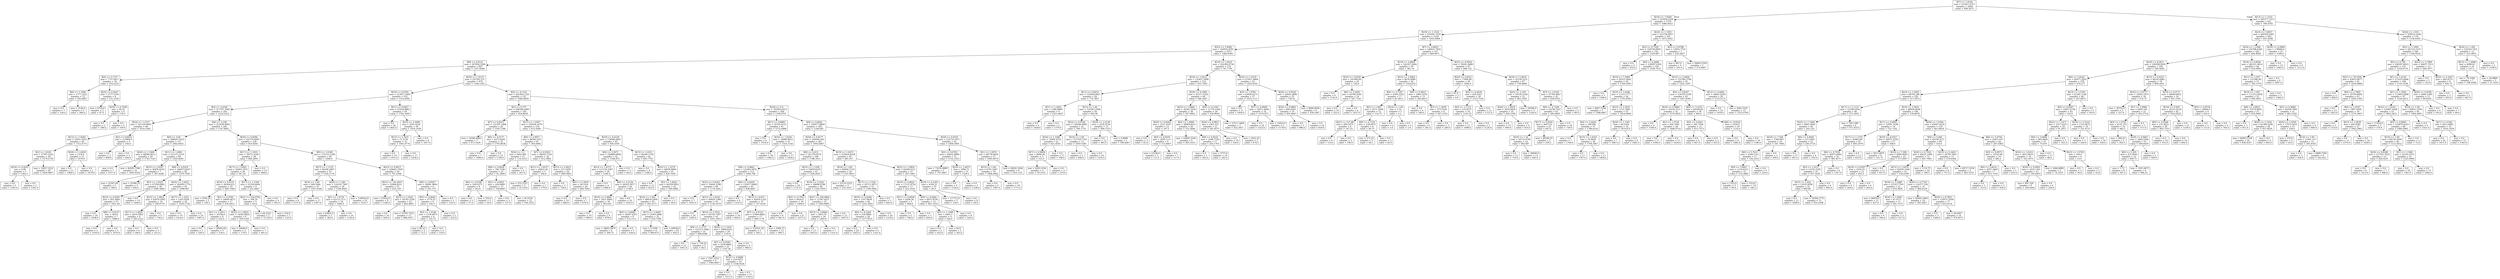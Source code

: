 digraph Tree {
node [shape=box] ;
0 [label="X[7] <= 1.0194\nmse = 331827.4727\nsamples = 2000\nvalue = 994.5475"] ;
1 [label="X[10] <= 7.0569\nmse = 325456.2528\nsamples = 1379\nvalue = 1086.4453"] ;
0 -> 1 [labeldistance=2.5, labelangle=45, headlabel="True"] ;
2 [label="X[19] <= 1.1522\nmse = 316591.1559\nsamples = 1218\nvalue = 1035.4064"] ;
1 -> 2 ;
3 [label="X[23] <= 5.4982\nmse = 320932.8781\nsamples = 1071\nvalue = 1082.8581"] ;
2 -> 3 ;
4 [label="X[8] <= 0.9123\nmse = 307836.3289\nsamples = 897\nvalue = 1147.8584"] ;
3 -> 4 ;
5 [label="X[4] <= 5.1727\nmse = 7737.0617\nsamples = 18\nvalue = 254.2222"] ;
4 -> 5 ;
6 [label="X[6] <= 5.1996\nmse = 1777.2222\nsamples = 12\nvalue = 305.6667"] ;
5 -> 6 ;
7 [label="mse = 0.0\nsamples = 7\nvalue = 324.0"] ;
6 -> 7 ;
8 [label="mse = 3136.0\nsamples = 5\nvalue = 280.0"] ;
6 -> 8 ;
9 [label="X[25] <= 4.9247\nmse = 3777.5556\nsamples = 6\nvalue = 151.3333"] ;
5 -> 9 ;
10 [label="mse = 6724.0\nsamples = 2\nvalue = 97.0"] ;
9 -> 10 ;
11 [label="X[18] <= 6.7938\nmse = 90.25\nsamples = 4\nvalue = 178.5"] ;
9 -> 11 ;
12 [label="mse = 0.0\nsamples = 2\nvalue = 188.0"] ;
11 -> 12 ;
13 [label="mse = 0.0\nsamples = 2\nvalue = 169.0"] ;
11 -> 13 ;
14 [label="X[19] <= 1.0119\nmse = 297293.537\nsamples = 879\nvalue = 1166.1581"] ;
4 -> 14 ;
15 [label="X[19] <= 0.9745\nmse = 312817.5829\nsamples = 352\nvalue = 1314.6392"] ;
14 -> 15 ;
16 [label="X[4] <= 2.0196\nmse = 317707.7649\nsamples = 293\nvalue = 1224.5222"] ;
15 -> 16 ;
17 [label="X[24] <= 1.1537\nmse = 161120.9683\nsamples = 48\nvalue = 1616.1042"] ;
16 -> 17 ;
18 [label="X[12] <= 1.8282\nmse = 53051.0222\nsamples = 44\nvalue = 1712.4773"] ;
17 -> 18 ;
19 [label="X[2] <= 1.0181\nmse = 27787.2342\nsamples = 29\nvalue = 1579.2759"] ;
18 -> 19 ;
20 [label="X[19] <= 0.9261\nmse = 0.96\nsamples = 5\nvalue = 1342.2"] ;
19 -> 20 ;
21 [label="mse = 0.0\nsamples = 3\nvalue = 1343.0"] ;
20 -> 21 ;
22 [label="mse = 0.0\nsamples = 2\nvalue = 1341.0"] ;
20 -> 22 ;
23 [label="mse = 19427.2222\nsamples = 24\nvalue = 1628.6667"] ;
19 -> 23 ;
24 [label="X[24] <= 1.0434\nmse = 1274.0\nsamples = 15\nvalue = 1970.0"] ;
18 -> 24 ;
25 [label="mse = 0.0\nsamples = 13\nvalue = 1984.0"] ;
24 -> 25 ;
26 [label="mse = 0.0\nsamples = 2\nvalue = 1879.0"] ;
24 -> 26 ;
27 [label="X[5] <= 0.8424\nmse = 123904.0\nsamples = 4\nvalue = 556.0"] ;
17 -> 27 ;
28 [label="mse = 0.0\nsamples = 2\nvalue = 908.0"] ;
27 -> 28 ;
29 [label="mse = 0.0\nsamples = 2\nvalue = 204.0"] ;
27 -> 29 ;
30 [label="X[6] <= 2.109\nmse = 312458.9004\nsamples = 245\nvalue = 1147.8041"] ;
16 -> 30 ;
31 [label="X[0] <= 3.66\nmse = 286441.0335\nsamples = 117\nvalue = 1402.6923"] ;
30 -> 31 ;
32 [label="X[24] <= 1.1406\nmse = 48580.0612\nsamples = 28\nvalue = 1743.7143"] ;
31 -> 32 ;
33 [label="mse = 0.0\nsamples = 7\nvalue = 1977.0"] ;
32 -> 33 ;
34 [label="mse = 40585.7596\nsamples = 21\nvalue = 1665.9524"] ;
32 -> 34 ;
35 [label="X[11] <= 1.0081\nmse = 313175.5218\nsamples = 89\nvalue = 1295.4045"] ;
31 -> 35 ;
36 [label="X[25] <= 2.9187\nmse = 30430.8163\nsamples = 7\nvalue = 307.4286"] ;
35 -> 36 ;
37 [label="mse = 23347.84\nsamples = 5\nvalue = 348.6"] ;
36 -> 37 ;
38 [label="mse = 33306.25\nsamples = 2\nvalue = 204.5"] ;
36 -> 38 ;
39 [label="X[8] <= 0.9218\nmse = 246873.8247\nsamples = 82\nvalue = 1379.7439"] ;
35 -> 39 ;
40 [label="X[3] <= 1.0529\nmse = 47258.6982\nsamples = 39\nvalue = 1689.3846"] ;
39 -> 40 ;
41 [label="X[22] <= 0.9591\nmse = 565.2864\nsamples = 25\nvalue = 1851.44"] ;
40 -> 41 ;
42 [label="mse = 0.0\nsamples = 18\nvalue = 1838.0"] ;
41 -> 42 ;
43 [label="X[8] <= 0.9157\nmse = 360.0\nsamples = 7\nvalue = 1886.0"] ;
41 -> 43 ;
44 [label="mse = 0.0\nsamples = 2\nvalue = 1916.0"] ;
43 -> 44 ;
45 [label="mse = 0.0\nsamples = 5\nvalue = 1874.0"] ;
43 -> 45 ;
46 [label="mse = 0.0\nsamples = 14\nvalue = 1400.0"] ;
40 -> 46 ;
47 [label="X[16] <= 1.0455\nmse = 262092.1774\nsamples = 43\nvalue = 1098.907"] ;
39 -> 47 ;
48 [label="X[15] <= 1.0814\nmse = 65879.2092\nsamples = 14\nvalue = 394.0714"] ;
47 -> 48 ;
49 [label="X[17] <= 1.0818\nmse = 2619.5062\nsamples = 9\nvalue = 205.2222"] ;
48 -> 49 ;
50 [label="mse = 0.0\nsamples = 4\nvalue = 148.0"] ;
49 -> 50 ;
51 [label="mse = 0.0\nsamples = 5\nvalue = 251.0"] ;
49 -> 51 ;
52 [label="mse = 0.0\nsamples = 5\nvalue = 734.0"] ;
48 -> 52 ;
53 [label="X[17] <= 1.1031\nmse = 1203.9358\nsamples = 29\nvalue = 1439.1724"] ;
47 -> 53 ;
54 [label="mse = 0.0\nsamples = 19\nvalue = 1414.0"] ;
53 -> 54 ;
55 [label="mse = 0.0\nsamples = 10\nvalue = 1487.0"] ;
53 -> 55 ;
56 [label="X[20] <= 0.8586\nmse = 222574.6005\nsamples = 128\nvalue = 914.8203"] ;
30 -> 56 ;
57 [label="X[17] <= 1.1833\nmse = 78375.3109\nsamples = 38\nvalue = 484.2895"] ;
56 -> 57 ;
58 [label="X[17] <= 1.0565\nmse = 35003.1875\nsamples = 28\nvalue = 347.25"] ;
57 -> 58 ;
59 [label="X[19] <= 0.9155\nmse = 30504.615\nsamples = 19\nvalue = 406.7368"] ;
58 -> 59 ;
60 [label="mse = 9702.25\nsamples = 2\nvalue = 158.5"] ;
59 -> 60 ;
61 [label="X[3] <= 0.9785\nmse = 24849.4671\nsamples = 17\nvalue = 435.9412"] ;
59 -> 61 ;
62 [label="X[1] <= 1.2911\nmse = 19194.0\nsamples = 8\nvalue = 532.0"] ;
61 -> 62 ;
63 [label="mse = 0.0\nsamples = 3\nvalue = 528.0"] ;
62 -> 63 ;
64 [label="mse = 30695.04\nsamples = 5\nvalue = 534.4"] ;
62 -> 64 ;
65 [label="X[22] <= 1.0825\nmse = 14383.8025\nsamples = 9\nvalue = 350.5556"] ;
61 -> 65 ;
66 [label="mse = 24649.0\nsamples = 2\nvalue = 174.0"] ;
65 -> 66 ;
67 [label="mse = 0.0\nsamples = 7\nvalue = 401.0"] ;
65 -> 67 ;
68 [label="X[17] <= 1.1548\nmse = 21258.4444\nsamples = 9\nvalue = 221.6667"] ;
58 -> 68 ;
69 [label="X[21] <= 126.0782\nmse = 784.24\nsamples = 5\nvalue = 92.6"] ;
68 -> 69 ;
70 [label="mse = 64.2222\nsamples = 3\nvalue = 72.3333"] ;
69 -> 70 ;
71 [label="mse = 324.0\nsamples = 2\nvalue = 123.0"] ;
69 -> 71 ;
72 [label="mse = 0.0\nsamples = 4\nvalue = 383.0"] ;
68 -> 72 ;
73 [label="mse = 0.0\nsamples = 10\nvalue = 868.0"] ;
57 -> 73 ;
74 [label="X[9] <= 3.2349\nmse = 172153.1289\nsamples = 90\nvalue = 1096.6"] ;
56 -> 74 ;
75 [label="X[17] <= 1.1155\nmse = 94100.2607\nsamples = 51\nvalue = 1330.1176"] ;
74 -> 75 ;
76 [label="X[14] <= 1.09\nmse = 308.5066\nsamples = 23\nvalue = 1507.4348"] ;
75 -> 76 ;
77 [label="mse = 0.0\nsamples = 6\nvalue = 1537.0"] ;
76 -> 77 ;
78 [label="mse = 0.0\nsamples = 17\nvalue = 1497.0"] ;
76 -> 78 ;
79 [label="X[26] <= 1.285\nmse = 124101.7487\nsamples = 28\nvalue = 1184.4643"] ;
75 -> 79 ;
80 [label="X[1] <= 1.0729\nmse = 62112.1111\nsamples = 18\nvalue = 1046.0"] ;
79 -> 80 ;
81 [label="mse = 63001.0\nsamples = 2\nvalue = 382.0"] ;
80 -> 81 ;
82 [label="mse = 0.0\nsamples = 16\nvalue = 1129.0"] ;
80 -> 82 ;
83 [label="mse = 139054.41\nsamples = 10\nvalue = 1433.7"] ;
79 -> 83 ;
84 [label="X[22] <= 0.9913\nmse = 109662.7929\nsamples = 39\nvalue = 791.2308"] ;
74 -> 84 ;
85 [label="X[21] <= 191.6937\nmse = 31808.8221\nsamples = 31\nvalue = 933.129"] ;
84 -> 85 ;
86 [label="mse = 21632.0\nsamples = 9\nvalue = 1106.0"] ;
85 -> 86 ;
87 [label="X[15] <= 1.0541\nmse = 18745.3326\nsamples = 22\nvalue = 862.4091"] ;
85 -> 87 ;
88 [label="mse = 0.0\nsamples = 10\nvalue = 929.0"] ;
87 -> 88 ;
89 [label="mse = 27591.7431\nsamples = 12\nvalue = 806.9167"] ;
87 -> 89 ;
90 [label="X[8] <= 0.9927\nmse = 30981.9844\nsamples = 8\nvalue = 241.375"] ;
84 -> 90 ;
91 [label="X[5] <= 0.9642\nmse = 3770.25\nsamples = 6\nvalue = 144.5"] ;
90 -> 91 ;
92 [label="X[3] <= 1.0148\nmse = 1150.6875\nsamples = 4\nvalue = 105.75"] ;
91 -> 92 ;
93 [label="mse = 90.25\nsamples = 2\nvalue = 72.5"] ;
92 -> 93 ;
94 [label="mse = 0.0\nsamples = 2\nvalue = 139.0"] ;
92 -> 94 ;
95 [label="mse = 0.0\nsamples = 2\nvalue = 222.0"] ;
91 -> 95 ;
96 [label="mse = 0.0\nsamples = 2\nvalue = 532.0"] ;
90 -> 96 ;
97 [label="X[11] <= 0.9457\nmse = 47918.9882\nsamples = 59\nvalue = 1762.1695"] ;
15 -> 97 ;
98 [label="mse = 0.0\nsamples = 20\nvalue = 1462.0"] ;
97 -> 98 ;
99 [label="X[16] <= 1.0496\nmse = 2591.4254\nsamples = 39\nvalue = 1916.1026"] ;
97 -> 99 ;
100 [label="X[12] <= 2.7631\nmse = 71.5734\nsamples = 31\nvalue = 1941.6774"] ;
99 -> 100 ;
101 [label="mse = 0.0\nsamples = 14\nvalue = 1951.0"] ;
100 -> 101 ;
102 [label="mse = 0.0\nsamples = 17\nvalue = 1934.0"] ;
100 -> 102 ;
103 [label="mse = 0.0\nsamples = 8\nvalue = 1817.0"] ;
99 -> 103 ;
104 [label="X[4] <= 4.1141\nmse = 262363.1705\nsamples = 527\nvalue = 1066.9829"] ;
14 -> 104 ;
105 [label="X[5] <= 0.737\nmse = 296569.2983\nsamples = 183\nvalue = 818.8634"] ;
104 -> 105 ;
106 [label="X[7] <= 0.8512\nmse = 131297.1486\nsamples = 29\nvalue = 1595.7586"] ;
105 -> 106 ;
107 [label="mse = 19396.4082\nsamples = 7\nvalue = 973.1429"] ;
106 -> 107 ;
108 [label="X[6] <= 4.0177\nmse = 4313.0269\nsamples = 22\nvalue = 1793.8636"] ;
106 -> 108 ;
109 [label="mse = 0.0\nsamples = 7\nvalue = 1890.0"] ;
108 -> 109 ;
110 [label="mse = 0.0\nsamples = 15\nvalue = 1749.0"] ;
108 -> 110 ;
111 [label="X[11] <= 1.0567\nmse = 192630.1679\nsamples = 154\nvalue = 672.5649"] ;
105 -> 111 ;
112 [label="X[0] <= 3.9871\nmse = 84562.014\nsamples = 61\nvalue = 392.0492"] ;
111 -> 112 ;
113 [label="X[24] <= 1.2\nmse = 3662.963\nsamples = 27\nvalue = 114.3333"] ;
112 -> 113 ;
114 [label="X[8] <= 0.9436\nmse = 706.7146\nsamples = 23\nvalue = 91.2609"] ;
113 -> 114 ;
115 [label="X[4] <= 2.6748\nmse = 160.9375\nsamples = 8\nvalue = 58.25"] ;
114 -> 115 ;
116 [label="mse = 0.0\nsamples = 3\nvalue = 57.0"] ;
115 -> 116 ;
117 [label="mse = 256.0\nsamples = 5\nvalue = 59.0"] ;
115 -> 117 ;
118 [label="X[2] <= 0.8951\nmse = 106.6489\nsamples = 15\nvalue = 108.8667"] ;
114 -> 118 ;
119 [label="mse = 0.0\nsamples = 3\nvalue = 127.0"] ;
118 -> 119 ;
120 [label="mse = 30.5556\nsamples = 12\nvalue = 104.3333"] ;
118 -> 120 ;
121 [label="mse = 0.0\nsamples = 4\nvalue = 247.0"] ;
113 -> 121 ;
122 [label="X[7] <= 0.9328\nmse = 38920.7128\nsamples = 34\nvalue = 612.5882"] ;
112 -> 122 ;
123 [label="X[11] <= 1.0337\nmse = 30422.56\nsamples = 5\nvalue = 166.8"] ;
122 -> 123 ;
124 [label="mse = 672.2222\nsamples = 3\nvalue = 25.3333"] ;
123 -> 124 ;
125 [label="mse = 0.0\nsamples = 2\nvalue = 379.0"] ;
123 -> 125 ;
126 [label="X[12] <= 3.2823\nmse = 215.1439\nsamples = 29\nvalue = 689.4483"] ;
122 -> 126 ;
127 [label="mse = 0.0\nsamples = 3\nvalue = 730.0"] ;
126 -> 127 ;
128 [label="X[6] <= 5.3059\nmse = 28.3314\nsamples = 26\nvalue = 684.7692"] ;
126 -> 128 ;
129 [label="mse = 0.0\nsamples = 19\nvalue = 688.0"] ;
128 -> 129 ;
130 [label="mse = 0.0\nsamples = 7\nvalue = 676.0"] ;
128 -> 130 ;
131 [label="X[10] <= 4.6128\nmse = 178046.4401\nsamples = 93\nvalue = 856.5591"] ;
111 -> 131 ;
132 [label="X[4] <= 3.3471\nmse = 190894.6094\nsamples = 32\nvalue = 1166.875"] ;
131 -> 132 ;
133 [label="X[15] <= 1.0373\nmse = 117126.1067\nsamples = 30\nvalue = 1240.4"] ;
132 -> 133 ;
134 [label="mse = 0.0\nsamples = 4\nvalue = 1906.0"] ;
133 -> 134 ;
135 [label="X[0] <= 5.2156\nmse = 56502.3077\nsamples = 26\nvalue = 1138.0"] ;
133 -> 135 ;
136 [label="X[10] <= 3.4862\nmse = 3431.4844\nsamples = 16\nvalue = 953.625"] ;
135 -> 136 ;
137 [label="mse = 0.0\nsamples = 10\nvalue = 999.0"] ;
136 -> 137 ;
138 [label="mse = 0.0\nsamples = 6\nvalue = 878.0"] ;
136 -> 138 ;
139 [label="mse = 0.0\nsamples = 10\nvalue = 1433.0"] ;
135 -> 139 ;
140 [label="mse = 0.0\nsamples = 2\nvalue = 64.0"] ;
132 -> 140 ;
141 [label="X[13] <= 1.0311\nmse = 94290.3736\nsamples = 61\nvalue = 693.7705"] ;
131 -> 141 ;
142 [label="mse = 0.0\nsamples = 6\nvalue = 1308.0"] ;
141 -> 142 ;
143 [label="X[25] <= 1.2279\nmse = 58929.0896\nsamples = 55\nvalue = 626.7636"] ;
141 -> 143 ;
144 [label="mse = 0.0\nsamples = 12\nvalue = 832.0"] ;
143 -> 144 ;
145 [label="X[2] <= 1.0652\nmse = 60338.9941\nsamples = 43\nvalue = 569.4884"] ;
143 -> 145 ;
146 [label="X[22] <= 1.041\nmse = 48939.2409\nsamples = 41\nvalue = 595.3171"] ;
145 -> 146 ;
147 [label="X[0] <= 5.6682\nmse = 24587.4321\nsamples = 9\nvalue = 512.1111"] ;
146 -> 147 ;
148 [label="mse = 18841.6875\nsamples = 4\nvalue = 369.75"] ;
147 -> 148 ;
149 [label="mse = 0.0\nsamples = 5\nvalue = 626.0"] ;
147 -> 149 ;
150 [label="X[15] <= 1.0645\nmse = 53293.3896\nsamples = 32\nvalue = 618.7188"] ;
146 -> 150 ;
151 [label="mse = 5.3594\nsamples = 8\nvalue = 668.875"] ;
150 -> 151 ;
152 [label="mse = 69938.0\nsamples = 24\nvalue = 602.0"] ;
150 -> 152 ;
153 [label="mse = 0.0\nsamples = 2\nvalue = 40.0"] ;
145 -> 153 ;
154 [label="X[18] <= 4.0\nmse = 193993.6913\nsamples = 344\nvalue = 1198.9767"] ;
104 -> 154 ;
155 [label="X[11] <= 0.8883\nmse = 35355.4123\nsamples = 41\nvalue = 1572.0488"] ;
154 -> 155 ;
156 [label="mse = 0.0\nsamples = 6\nvalue = 1910.0"] ;
155 -> 156 ;
157 [label="X[16] <= 1.0226\nmse = 18480.9012\nsamples = 35\nvalue = 1514.1143"] ;
155 -> 157 ;
158 [label="mse = 0.0\nsamples = 18\nvalue = 1382.0"] ;
157 -> 158 ;
159 [label="mse = 0.0\nsamples = 17\nvalue = 1654.0"] ;
157 -> 159 ;
160 [label="X[8] <= 0.9942\nmse = 194077.8869\nsamples = 303\nvalue = 1148.495"] ;
154 -> 160 ;
161 [label="X[20] <= 0.8177\nmse = 183056.942\nsamples = 261\nvalue = 1092.8467"] ;
160 -> 161 ;
162 [label="X[6] <= 4.415\nmse = 141378.0574\nsamples = 180\nvalue = 1188.1611"] ;
161 -> 162 ;
163 [label="X[8] <= 0.9662\nmse = 122405.6935\nsamples = 113\nvalue = 1040.708"] ;
162 -> 163 ;
164 [label="X[22] <= 0.9243\nmse = 70404.1598\nsamples = 68\nvalue = 1174.5441"] ;
163 -> 164 ;
165 [label="mse = 0.0\nsamples = 7\nvalue = 1647.0"] ;
164 -> 165 ;
166 [label="X[15] <= 1.0156\nmse = 49929.1384\nsamples = 61\nvalue = 1120.3279"] ;
164 -> 166 ;
167 [label="mse = 0.0\nsamples = 18\nvalue = 1285.0"] ;
166 -> 167 ;
168 [label="X[10] <= 2.7032\nmse = 54726.7507\nsamples = 43\nvalue = 1051.3953"] ;
166 -> 168 ;
169 [label="X[9] <= 2.1775\nmse = 121213.7806\nsamples = 14\nvalue = 898.9286"] ;
168 -> 169 ;
170 [label="mse = 0.0\nsamples = 12\nvalue = 1041.0"] ;
169 -> 170 ;
171 [label="mse = 756.25\nsamples = 2\nvalue = 46.5"] ;
169 -> 171 ;
172 [label="X[24] <= 1.1935\nmse = 5989.6552\nsamples = 29\nvalue = 1125.0"] ;
168 -> 172 ;
173 [label="X[7] <= 0.9169\nmse = 3258.0864\nsamples = 25\nvalue = 1147.56"] ;
172 -> 173 ;
174 [label="mse = 7347.2222\nsamples = 6\nvalue = 1082.6667"] ;
173 -> 174 ;
175 [label="X[22] <= 0.9696\nmse = 216.9972\nsamples = 19\nvalue = 1168.0526"] ;
173 -> 175 ;
176 [label="mse = 0.0\nsamples = 2\nvalue = 1211.0"] ;
175 -> 176 ;
177 [label="mse = 0.0\nsamples = 17\nvalue = 1163.0"] ;
175 -> 177 ;
178 [label="mse = 0.0\nsamples = 4\nvalue = 984.0"] ;
172 -> 178 ;
179 [label="X[4] <= 4.4439\nmse = 133017.0489\nsamples = 45\nvalue = 838.4667"] ;
163 -> 179 ;
180 [label="mse = 0.0\nsamples = 8\nvalue = 1352.0"] ;
179 -> 180 ;
181 [label="X[13] <= 0.875\nmse = 92429.1103\nsamples = 37\nvalue = 727.4324"] ;
179 -> 181 ;
182 [label="mse = 0.0\nsamples = 20\nvalue = 964.0"] ;
181 -> 182 ;
183 [label="X[7] <= 0.9723\nmse = 57869.8685\nsamples = 17\nvalue = 449.1176"] ;
181 -> 183 ;
184 [label="mse = 155551.36\nsamples = 5\nvalue = 592.2"] ;
183 -> 184 ;
185 [label="mse = 5084.75\nsamples = 12\nvalue = 389.5"] ;
183 -> 185 ;
186 [label="X[22] <= 1.1299\nmse = 74859.6195\nsamples = 67\nvalue = 1436.8507"] ;
162 -> 186 ;
187 [label="mse = 0.0\nsamples = 18\nvalue = 1731.0"] ;
186 -> 187 ;
188 [label="X[18] <= 5.3541\nmse = 58898.9788\nsamples = 49\nvalue = 1328.7959"] ;
186 -> 188 ;
189 [label="X[2] <= 0.7912\nmse = 4624.0\nsamples = 16\nvalue = 1009.0"] ;
188 -> 189 ;
190 [label="mse = 0.0\nsamples = 8\nvalue = 941.0"] ;
189 -> 190 ;
191 [label="mse = 0.0\nsamples = 8\nvalue = 1077.0"] ;
189 -> 191 ;
192 [label="X[21] <= 330.9893\nmse = 11587.6437\nsamples = 33\nvalue = 1483.8485"] ;
188 -> 192 ;
193 [label="X[12] <= 3.8066\nmse = 2853.76\nsamples = 20\nvalue = 1403.8"] ;
192 -> 193 ;
194 [label="mse = 0.0\nsamples = 13\nvalue = 1443.0"] ;
193 -> 194 ;
195 [label="mse = 0.0\nsamples = 7\nvalue = 1331.0"] ;
193 -> 195 ;
196 [label="mse = 0.0\nsamples = 13\nvalue = 1607.0"] ;
192 -> 196 ;
197 [label="X[19] <= 1.0473\nmse = 210624.8258\nsamples = 81\nvalue = 881.037"] ;
161 -> 197 ;
198 [label="X[14] <= 1.09\nmse = 69904.7219\nsamples = 54\nvalue = 1147.9815"] ;
197 -> 198 ;
199 [label="mse = 33110.2222\nsamples = 3\nvalue = 323.3333"] ;
198 -> 199 ;
200 [label="X[17] <= 1.1356\nmse = 29713.3872\nsamples = 51\nvalue = 1196.4902"] ;
198 -> 200 ;
201 [label="X[10] <= 5.8184\nmse = 1167.8639\nsamples = 46\nvalue = 1252.3043"] ;
200 -> 201 ;
202 [label="X[0] <= 4.2204\nmse = 556.6864\nsamples = 26\nvalue = 1277.9231"] ;
201 -> 202 ;
203 [label="mse = 0.0\nsamples = 20\nvalue = 1265.0"] ;
202 -> 203 ;
204 [label="mse = 0.0\nsamples = 6\nvalue = 1321.0"] ;
202 -> 204 ;
205 [label="mse = 0.0\nsamples = 20\nvalue = 1219.0"] ;
201 -> 205 ;
206 [label="mse = 0.0\nsamples = 5\nvalue = 683.0"] ;
200 -> 206 ;
207 [label="X[22] <= 1.0854\nmse = 64509.0151\nsamples = 27\nvalue = 347.1481"] ;
197 -> 207 ;
208 [label="X[10] <= 4.8625\nmse = 17121.8754\nsamples = 17\nvalue = 522.3529"] ;
207 -> 208 ;
209 [label="X[11] <= 0.9938\nmse = 6298.56\nsamples = 5\nvalue = 668.8"] ;
208 -> 209 ;
210 [label="mse = 0.0\nsamples = 2\nvalue = 766.0"] ;
209 -> 210 ;
211 [label="mse = 0.0\nsamples = 3\nvalue = 604.0"] ;
209 -> 211 ;
212 [label="X[9] <= 4.5682\nmse = 8972.0556\nsamples = 12\nvalue = 461.3333"] ;
208 -> 212 ;
213 [label="X[3] <= 1.1089\nmse = 6265.5\nsamples = 4\nvalue = 344.0"] ;
212 -> 213 ;
214 [label="mse = 0.0\nsamples = 2\nvalue = 423.0"] ;
213 -> 214 ;
215 [label="mse = 49.0\nsamples = 2\nvalue = 265.0"] ;
213 -> 215 ;
216 [label="mse = 0.0\nsamples = 8\nvalue = 520.0"] ;
212 -> 216 ;
217 [label="X[10] <= 6.1265\nmse = 4169.21\nsamples = 10\nvalue = 49.3"] ;
207 -> 217 ;
218 [label="mse = 11772.25\nsamples = 2\nvalue = 134.5"] ;
217 -> 218 ;
219 [label="mse = 0.0\nsamples = 8\nvalue = 28.0"] ;
217 -> 219 ;
220 [label="X[20] <= 0.9335\nmse = 123733.5471\nsamples = 42\nvalue = 1494.3095"] ;
160 -> 220 ;
221 [label="X[2] <= 0.9703\nmse = 54832.8889\nsamples = 15\nvalue = 1132.3333"] ;
220 -> 221 ;
222 [label="mse = 73216.8889\nsamples = 3\nvalue = 747.6667"] ;
221 -> 222 ;
223 [label="X[16] <= 1.0075\nmse = 3996.75\nsamples = 12\nvalue = 1228.5"] ;
221 -> 223 ;
224 [label="mse = 0.0\nsamples = 9\nvalue = 1192.0"] ;
223 -> 224 ;
225 [label="mse = 0.0\nsamples = 3\nvalue = 1338.0"] ;
223 -> 225 ;
226 [label="X[1] <= 1.2879\nmse = 48778.6859\nsamples = 27\nvalue = 1695.4074"] ;
220 -> 226 ;
227 [label="X[15] <= 1.06\nmse = 6791.2687\nsamples = 19\nvalue = 1806.6842"] ;
226 -> 227 ;
228 [label="mse = 0.0\nsamples = 3\nvalue = 1997.0"] ;
227 -> 228 ;
229 [label="mse = 0.0\nsamples = 16\nvalue = 1771.0"] ;
227 -> 229 ;
230 [label="mse = 49245.1094\nsamples = 8\nvalue = 1431.125"] ;
226 -> 230 ;
231 [label="X[19] <= 1.0419\nmse = 254383.0736\nsamples = 174\nvalue = 747.7701"] ;
3 -> 231 ;
232 [label="X[16] <= 1.0112\nmse = 135457.5908\nsamples = 122\nvalue = 553.7295"] ;
231 -> 232 ;
233 [label="X[11] <= 0.8974\nmse = 155844.8827\nsamples = 56\nvalue = 774.7857"] ;
232 -> 233 ;
234 [label="X[1] <= 1.2852\nmse = 1386.8889\nsamples = 6\nvalue = 1431.6667"] ;
233 -> 234 ;
235 [label="mse = 0.0\nsamples = 4\nvalue = 1458.0"] ;
234 -> 235 ;
236 [label="mse = 0.0\nsamples = 2\nvalue = 1379.0"] ;
234 -> 236 ;
237 [label="X[15] <= 1.02\nmse = 116387.2384\nsamples = 50\nvalue = 695.96"] ;
233 -> 237 ;
238 [label="X[22] <= 0.9764\nmse = 139246.9992\nsamples = 35\nvalue = 784.1714"] ;
237 -> 238 ;
239 [label="X[26] <= 1.1589\nmse = 74992.9752\nsamples = 22\nvalue = 621.4545"] ;
238 -> 239 ;
240 [label="X[7] <= 0.9009\nmse = 8694.56\nsamples = 5\nvalue = 123.2"] ;
239 -> 240 ;
241 [label="mse = 4293.5556\nsamples = 3\nvalue = 59.3333"] ;
240 -> 241 ;
242 [label="mse = 0.0\nsamples = 2\nvalue = 219.0"] ;
240 -> 242 ;
243 [label="mse = 0.0\nsamples = 17\nvalue = 768.0"] ;
239 -> 243 ;
244 [label="X[14] <= 1.09\nmse = 127350.7101\nsamples = 13\nvalue = 1059.5385"] ;
238 -> 244 ;
245 [label="mse = 0.0\nsamples = 3\nvalue = 408.0"] ;
244 -> 245 ;
246 [label="mse = 0.0\nsamples = 10\nvalue = 1255.0"] ;
244 -> 246 ;
247 [label="X[24] <= 1.0138\nmse = 2526.9156\nsamples = 15\nvalue = 490.1333"] ;
237 -> 247 ;
248 [label="mse = 0.0\nsamples = 12\nvalue = 465.0"] ;
247 -> 248 ;
249 [label="mse = 0.8889\nsamples = 3\nvalue = 590.6667"] ;
247 -> 249 ;
250 [label="X[18] <= 9.1909\nmse = 41517.5328\nsamples = 66\nvalue = 366.1667"] ;
232 -> 250 ;
251 [label="X[22] <= 1.0664\nmse = 30342.1634\nsamples = 38\nvalue = 247.6842"] ;
250 -> 251 ;
252 [label="X[20] <= 0.8264\nmse = 2221.4167\nsamples = 12\nvalue = 107.5"] ;
251 -> 252 ;
253 [label="mse = 0.0\nsamples = 3\nvalue = 83.0"] ;
252 -> 253 ;
254 [label="X[0] <= 4.0476\nmse = 2695.1111\nsamples = 9\nvalue = 115.6667"] ;
252 -> 254 ;
255 [label="mse = 12100.0\nsamples = 2\nvalue = 111.0"] ;
254 -> 255 ;
256 [label="mse = 0.0\nsamples = 7\nvalue = 117.0"] ;
254 -> 256 ;
257 [label="X[4] <= 1.9089\nmse = 30064.8521\nsamples = 26\nvalue = 312.3846"] ;
251 -> 257 ;
258 [label="mse = 63843.5556\nsamples = 9\nvalue = 405.3333"] ;
257 -> 258 ;
259 [label="X[8] <= 0.9232\nmse = 5186.7336\nsamples = 17\nvalue = 263.1765"] ;
257 -> 259 ;
260 [label="mse = 0.0\nsamples = 3\nvalue = 362.0"] ;
259 -> 260 ;
261 [label="mse = 3757.0\nsamples = 14\nvalue = 242.0"] ;
259 -> 261 ;
262 [label="X[4] <= 4.1592\nmse = 11776.5344\nsamples = 28\nvalue = 526.9643"] ;
250 -> 262 ;
263 [label="X[26] <= 0.9815\nmse = 1661.551\nsamples = 21\nvalue = 561.8571"] ;
262 -> 263 ;
264 [label="mse = 0.0\nsamples = 19\nvalue = 550.0"] ;
263 -> 264 ;
265 [label="mse = 3422.25\nsamples = 2\nvalue = 674.5"] ;
263 -> 265 ;
266 [label="mse = 27511.3469\nsamples = 7\nvalue = 422.2857"] ;
262 -> 266 ;
267 [label="X[16] <= 1.0376\nmse = 237811.9804\nsamples = 52\nvalue = 1203.0192"] ;
231 -> 267 ;
268 [label="X[3] <= 1.0785\nmse = 43026.6173\nsamples = 27\nvalue = 1633.1111"] ;
267 -> 268 ;
269 [label="mse = 0.0\nsamples = 11\nvalue = 1856.0"] ;
268 -> 269 ;
270 [label="X[7] <= 0.9009\nmse = 14971.4844\nsamples = 16\nvalue = 1479.875"] ;
268 -> 270 ;
271 [label="mse = 0.0\nsamples = 14\nvalue = 1523.0"] ;
270 -> 271 ;
272 [label="mse = 15625.0\nsamples = 2\nvalue = 1178.0"] ;
270 -> 272 ;
273 [label="X[26] <= 0.9524\nmse = 32643.2896\nsamples = 25\nvalue = 738.52"] ;
267 -> 273 ;
274 [label="X[24] <= 0.9803\nmse = 896.6205\nsamples = 19\nvalue = 835.8947"] ;
273 -> 274 ;
275 [label="mse = 0.0\nsamples = 5\nvalue = 886.0"] ;
274 -> 275 ;
276 [label="mse = 0.0\nsamples = 14\nvalue = 818.0"] ;
274 -> 276 ;
277 [label="mse = 8066.8056\nsamples = 6\nvalue = 430.1667"] ;
273 -> 277 ;
278 [label="X[7] <= 0.8825\nmse = 149031.7932\nsamples = 147\nvalue = 689.6871"] ;
2 -> 278 ;
279 [label="X[10] <= 2.8004\nmse = 142167.5604\nsamples = 50\nvalue = 381.14"] ;
278 -> 279 ;
280 [label="X[25] <= 3.0539\nmse = 141949.69\nsamples = 20\nvalue = 726.9"] ;
279 -> 280 ;
281 [label="mse = 0.0\nsamples = 6\nvalue = 1145.0"] ;
280 -> 281 ;
282 [label="X[6] <= 2.5691\nmse = 95760.2041\nsamples = 14\nvalue = 547.7143"] ;
280 -> 282 ;
283 [label="mse = 0.0\nsamples = 10\nvalue = 352.0"] ;
282 -> 283 ;
284 [label="mse = 0.0\nsamples = 4\nvalue = 1037.0"] ;
282 -> 284 ;
285 [label="X[15] <= 1.0964\nmse = 9479.4989\nsamples = 30\nvalue = 150.6333"] ;
279 -> 285 ;
286 [label="X[4] <= 3.7587\nmse = 4399.2318\nsamples = 17\nvalue = 81.9412"] ;
285 -> 286 ;
287 [label="X[2] <= 1.081\nmse = 2571.5208\nsamples = 12\nvalue = 114.75"] ;
286 -> 287 ;
288 [label="X[21] <= 127.88\nmse = 609.1875\nsamples = 8\nvalue = 147.25"] ;
287 -> 288 ;
289 [label="mse = 0.0\nsamples = 6\nvalue = 133.0"] ;
288 -> 289 ;
290 [label="mse = 0.0\nsamples = 2\nvalue = 190.0"] ;
288 -> 290 ;
291 [label="X[9] <= 4.7533\nmse = 158.6875\nsamples = 4\nvalue = 49.75"] ;
287 -> 291 ;
292 [label="mse = 272.25\nsamples = 2\nvalue = 54.5"] ;
291 -> 292 ;
293 [label="mse = 0.0\nsamples = 2\nvalue = 45.0"] ;
291 -> 293 ;
294 [label="X[14] <= 1.09\nmse = 2.16\nsamples = 5\nvalue = 3.2"] ;
286 -> 294 ;
295 [label="mse = 0.0\nsamples = 2\nvalue = 5.0"] ;
294 -> 295 ;
296 [label="mse = 0.0\nsamples = 3\nvalue = 2.0"] ;
294 -> 296 ;
297 [label="X[8] <= 0.9615\nmse = 1883.3254\nsamples = 13\nvalue = 240.4615"] ;
285 -> 297 ;
298 [label="mse = 0.0\nsamples = 4\nvalue = 180.0"] ;
297 -> 298 ;
299 [label="X[1] <= 1.2039\nmse = 373.5556\nsamples = 9\nvalue = 267.3333"] ;
297 -> 299 ;
300 [label="mse = 0.0\nsamples = 6\nvalue = 281.0"] ;
299 -> 300 ;
301 [label="mse = 0.0\nsamples = 3\nvalue = 240.0"] ;
299 -> 301 ;
302 [label="X[22] <= 0.9918\nmse = 78201.9488\nsamples = 97\nvalue = 848.732"] ;
278 -> 302 ;
303 [label="X[20] <= 0.8321\nmse = 77906.84\nsamples = 30\nvalue = 1049.4"] ;
302 -> 303 ;
304 [label="mse = 81.0\nsamples = 2\nvalue = 9.0"] ;
303 -> 304 ;
305 [label="X[4] <= 4.4439\nmse = 626.6327\nsamples = 28\nvalue = 1123.7143"] ;
303 -> 305 ;
306 [label="X[3] <= 1.1112\nmse = 119.4375\nsamples = 16\nvalue = 1103.25"] ;
305 -> 306 ;
307 [label="mse = 0.0\nsamples = 13\nvalue = 1098.0"] ;
306 -> 307 ;
308 [label="mse = 0.0\nsamples = 3\nvalue = 1126.0"] ;
306 -> 308 ;
309 [label="mse = 0.0\nsamples = 12\nvalue = 1151.0"] ;
305 -> 309 ;
310 [label="X[18] <= 5.0614\nmse = 52230.5231\nsamples = 67\nvalue = 758.8806"] ;
302 -> 310 ;
311 [label="X[25] <= 2.193\nmse = 19530.2169\nsamples = 22\nvalue = 963.3182"] ;
310 -> 311 ;
312 [label="X[26] <= 1.0919\nmse = 3029.0859\nsamples = 19\nvalue = 920.5789"] ;
311 -> 312 ;
313 [label="mse = 0.0\nsamples = 15\nvalue = 949.0"] ;
312 -> 313 ;
314 [label="mse = 0.0\nsamples = 4\nvalue = 814.0"] ;
312 -> 314 ;
315 [label="mse = 39200.0\nsamples = 3\nvalue = 1234.0"] ;
311 -> 315 ;
316 [label="X[7] <= 1.0145\nmse = 37794.9067\nsamples = 45\nvalue = 658.9333"] ;
310 -> 316 ;
317 [label="X[6] <= 4.7249\nmse = 23238.7247\nsamples = 43\nvalue = 685.8605"] ;
316 -> 317 ;
318 [label="X[17] <= 0.9342\nmse = 36473.6\nsamples = 25\nvalue = 647.6"] ;
317 -> 318 ;
319 [label="X[19] <= 1.16\nmse = 19714.0794\nsamples = 23\nvalue = 683.087"] ;
318 -> 319 ;
320 [label="mse = 0.0\nsamples = 12\nvalue = 718.0"] ;
319 -> 320 ;
321 [label="mse = 38440.0\nsamples = 11\nvalue = 645.0"] ;
319 -> 321 ;
322 [label="mse = 48180.25\nsamples = 2\nvalue = 239.5"] ;
318 -> 322 ;
323 [label="mse = 0.0\nsamples = 18\nvalue = 739.0"] ;
317 -> 323 ;
324 [label="mse = 0.0\nsamples = 2\nvalue = 80.0"] ;
316 -> 324 ;
325 [label="X[24] <= 1.1953\nmse = 223726.8917\nsamples = 161\nvalue = 1472.5652"] ;
1 -> 325 ;
326 [label="X[2] <= 0.7328\nmse = 158739.8992\nsamples = 154\nvalue = 1529.487"] ;
325 -> 326 ;
327 [label="mse = 0.0\nsamples = 4\nvalue = 432.0"] ;
326 -> 327 ;
328 [label="X[6] <= 4.4688\nmse = 129997.0392\nsamples = 150\nvalue = 1558.7533"] ;
326 -> 328 ;
329 [label="X[10] <= 7.2969\nmse = 20333.5645\nsamples = 59\nvalue = 1769.1695"] ;
328 -> 329 ;
330 [label="mse = 0.0\nsamples = 3\nvalue = 1346.0"] ;
329 -> 330 ;
331 [label="X[19] <= 1.0246\nmse = 11315.7777\nsamples = 56\nvalue = 1791.8393"] ;
329 -> 331 ;
332 [label="mse = 9067.5556\nsamples = 3\nvalue = 1388.6667"] ;
331 -> 332 ;
333 [label="X[23] <= 5.5433\nmse = 1721.3941\nsamples = 53\nvalue = 1814.6604"] ;
331 -> 333 ;
334 [label="X[4] <= 3.4426\nmse = 198.992\nsamples = 37\nvalue = 1788.6216"] ;
333 -> 334 ;
335 [label="mse = 0.0\nsamples = 7\nvalue = 1764.0"] ;
334 -> 335 ;
336 [label="X[15] <= 1.0323\nmse = 70.9656\nsamples = 30\nvalue = 1794.3667"] ;
334 -> 336 ;
337 [label="mse = 0.0\nsamples = 17\nvalue = 1787.0"] ;
336 -> 337 ;
338 [label="mse = 0.0\nsamples = 13\nvalue = 1804.0"] ;
336 -> 338 ;
339 [label="X[24] <= 1.1341\nmse = 48.2344\nsamples = 16\nvalue = 1874.875"] ;
333 -> 339 ;
340 [label="mse = 0.0\nsamples = 7\nvalue = 1867.0"] ;
339 -> 340 ;
341 [label="mse = 0.0\nsamples = 9\nvalue = 1881.0"] ;
339 -> 341 ;
342 [label="X[12] <= 3.9404\nmse = 153780.3748\nsamples = 91\nvalue = 1422.3297"] ;
328 -> 342 ;
343 [label="X[3] <= 0.8547\nmse = 134195.5338\nsamples = 62\nvalue = 1267.4194"] ;
342 -> 343 ;
344 [label="X[24] <= 0.9983\nmse = 10554.3711\nsamples = 32\nvalue = 1570.0625"] ;
343 -> 344 ;
345 [label="mse = 0.0\nsamples = 4\nvalue = 1304.0"] ;
344 -> 345 ;
346 [label="X[1] <= 1.3758\nmse = 504.7092\nsamples = 28\nvalue = 1608.0714"] ;
344 -> 346 ;
347 [label="mse = 0.0\nsamples = 17\nvalue = 1590.0"] ;
346 -> 347 ;
348 [label="mse = 0.0\nsamples = 11\nvalue = 1636.0"] ;
346 -> 348 ;
349 [label="X[9] <= 3.2353\nmse = 64168.04\nsamples = 30\nvalue = 944.6"] ;
343 -> 349 ;
350 [label="X[5] <= 0.9341\nmse = 342.7438\nsamples = 11\nvalue = 615.7273"] ;
349 -> 350 ;
351 [label="mse = 0.0\nsamples = 9\nvalue = 607.0"] ;
350 -> 351 ;
352 [label="mse = 0.0\nsamples = 2\nvalue = 655.0"] ;
350 -> 352 ;
353 [label="X[8] <= 0.9352\nmse = 2250.0\nsamples = 19\nvalue = 1135.0"] ;
349 -> 353 ;
354 [label="mse = 0.0\nsamples = 9\nvalue = 1085.0"] ;
353 -> 354 ;
355 [label="mse = 0.0\nsamples = 10\nvalue = 1180.0"] ;
353 -> 355 ;
356 [label="X[12] <= 4.6481\nmse = 34661.8359\nsamples = 29\nvalue = 1753.5172"] ;
342 -> 356 ;
357 [label="mse = 0.0\nsamples = 16\nvalue = 1918.0"] ;
356 -> 357 ;
358 [label="mse = 3042.5325\nsamples = 13\nvalue = 1551.0769"] ;
356 -> 358 ;
359 [label="X[5] <= 0.9788\nmse = 13954.7755\nsamples = 7\nvalue = 220.2857"] ;
325 -> 359 ;
360 [label="mse = 867.0\nsamples = 4\nvalue = 181.0"] ;
359 -> 360 ;
361 [label="mse = 26603.5556\nsamples = 3\nvalue = 272.6667"] ;
359 -> 361 ;
362 [label="X[13] <= 1.1535\nmse = 285577.7213\nsamples = 621\nvalue = 790.4783"] ;
0 -> 362 [labeldistance=2.5, labelangle=-45, headlabel="False"] ;
363 [label="X[23] <= 5.8057\nmse = 200504.2061\nsamples = 443\nvalue = 651.6298"] ;
362 -> 363 ;
364 [label="X[24] <= 1.2308\nmse = 154708.4346\nsamples = 422\nvalue = 604.4858"] ;
363 -> 364 ;
365 [label="X[18] <= 8.3811\nmse = 109598.9593\nsamples = 356\nvalue = 546.5646"] ;
364 -> 365 ;
366 [label="X[4] <= 5.8142\nmse = 92877.5024\nsamples = 278\nvalue = 474.277"] ;
365 -> 366 ;
367 [label="X[23] <= 1.5093\nmse = 88705.386\nsamples = 230\nvalue = 517.3913"] ;
366 -> 367 ;
368 [label="X[17] <= 1.1115\nmse = 12188.5936\nsamples = 46\nvalue = 271.5652"] ;
367 -> 368 ;
369 [label="X[22] <= 1.1064\nmse = 6993.3494\nsamples = 40\nvalue = 241.525"] ;
368 -> 369 ;
370 [label="X[10] <= 7.304\nmse = 7580.903\nsamples = 19\nvalue = 181.7895"] ;
369 -> 370 ;
371 [label="X[0] <= 5.7612\nmse = 2269.1211\nsamples = 17\nvalue = 156.2353"] ;
370 -> 371 ;
372 [label="X[9] <= 3.0647\nmse = 1119.6213\nsamples = 13\nvalue = 135.3846"] ;
371 -> 372 ;
373 [label="mse = 1352.0\nsamples = 3\nvalue = 99.0"] ;
372 -> 373 ;
374 [label="mse = 533.61\nsamples = 10\nvalue = 146.3"] ;
372 -> 374 ;
375 [label="mse = 0.0\nsamples = 4\nvalue = 224.0"] ;
371 -> 375 ;
376 [label="mse = 0.0\nsamples = 2\nvalue = 399.0"] ;
370 -> 376 ;
377 [label="X[6] <= 4.0692\nmse = 312.2449\nsamples = 21\nvalue = 295.5714"] ;
369 -> 377 ;
378 [label="mse = 0.0\nsamples = 17\nvalue = 287.0"] ;
377 -> 378 ;
379 [label="mse = 0.0\nsamples = 4\nvalue = 332.0"] ;
377 -> 379 ;
380 [label="mse = 700.1389\nsamples = 6\nvalue = 471.8333"] ;
368 -> 380 ;
381 [label="X[19] <= 1.0031\nmse = 88950.0638\nsamples = 184\nvalue = 578.8478"] ;
367 -> 381 ;
382 [label="X[11] <= 0.9492\nmse = 72991.7438\nsamples = 74\nvalue = 752.7162"] ;
381 -> 382 ;
383 [label="X[17] <= 1.1574\nmse = 42962.89\nsamples = 47\nvalue = 893.2979"] ;
382 -> 383 ;
384 [label="X[6] <= 4.7034\nmse = 26975.6082\nsamples = 35\nvalue = 981.8571"] ;
383 -> 384 ;
385 [label="X[2] <= 1.0127\nmse = 13102.2185\nsamples = 31\nvalue = 937.3226"] ;
384 -> 385 ;
386 [label="X[15] <= 1.032\nmse = 11035.9936\nsamples = 25\nvalue = 969.08"] ;
385 -> 386 ;
387 [label="mse = 0.0\nsamples = 12\nvalue = 1009.0"] ;
386 -> 387 ;
388 [label="mse = 18394.1775\nsamples = 13\nvalue = 932.2308"] ;
386 -> 388 ;
389 [label="mse = 0.0\nsamples = 6\nvalue = 805.0"] ;
385 -> 389 ;
390 [label="mse = 0.0\nsamples = 4\nvalue = 1327.0"] ;
384 -> 390 ;
391 [label="mse = 0.0\nsamples = 12\nvalue = 635.0"] ;
383 -> 391 ;
392 [label="X[10] <= 4.0327\nmse = 30975.5556\nsamples = 27\nvalue = 508.0"] ;
382 -> 392 ;
393 [label="mse = 5611.6875\nsamples = 4\nvalue = 141.75"] ;
392 -> 393 ;
394 [label="X[10] <= 7.398\nmse = 8000.9943\nsamples = 23\nvalue = 571.6957"] ;
392 -> 394 ;
395 [label="X[19] <= 0.9297\nmse = 2550.25\nsamples = 12\nvalue = 493.5"] ;
394 -> 395 ;
396 [label="mse = 0.0\nsamples = 6\nvalue = 544.0"] ;
395 -> 396 ;
397 [label="mse = 0.0\nsamples = 6\nvalue = 443.0"] ;
395 -> 397 ;
398 [label="mse = 0.0\nsamples = 11\nvalue = 657.0"] ;
394 -> 398 ;
399 [label="X[26] <= 1.0594\nmse = 65667.9224\nsamples = 110\nvalue = 461.8818"] ;
381 -> 399 ;
400 [label="X[9] <= 5.066\nmse = 63558.3571\nsamples = 84\nvalue = 516.0"] ;
399 -> 400 ;
401 [label="X[20] <= 0.7924\nmse = 64023.1496\nsamples = 73\nvalue = 491.7945"] ;
400 -> 401 ;
402 [label="X[15] <= 1.0478\nmse = 82429.1506\nsamples = 53\nvalue = 530.0189"] ;
401 -> 402 ;
403 [label="X[18] <= 5.5989\nmse = 23763.7769\nsamples = 22\nvalue = 619.3636"] ;
402 -> 403 ;
404 [label="mse = 46818.0\nsamples = 11\nvalue = 637.0"] ;
403 -> 404 ;
405 [label="X[16] <= 1.0281\nmse = 87.4711\nsamples = 11\nvalue = 601.7273"] ;
403 -> 405 ;
406 [label="mse = 0.0\nsamples = 8\nvalue = 596.0"] ;
405 -> 406 ;
407 [label="mse = 0.0\nsamples = 3\nvalue = 617.0"] ;
405 -> 407 ;
408 [label="X[20] <= 0.7724\nmse = 114377.334\nsamples = 31\nvalue = 466.6129"] ;
402 -> 408 ;
409 [label="mse = 45692.3469\nsamples = 14\nvalue = 265.2857"] ;
408 -> 409 ;
410 [label="X[20] <= 0.7855\nmse = 110072.3599\nsamples = 17\nvalue = 632.4118"] ;
408 -> 410 ;
411 [label="mse = 0.0\nsamples = 3\nvalue = 1349.0"] ;
410 -> 411 ;
412 [label="mse = 44.8367\nsamples = 14\nvalue = 478.8571"] ;
410 -> 412 ;
413 [label="mse = 1114.75\nsamples = 20\nvalue = 390.5"] ;
401 -> 413 ;
414 [label="X[23] <= 2.2443\nmse = 30781.5041\nsamples = 11\nvalue = 676.6364"] ;
400 -> 414 ;
415 [label="mse = 0.0\nsamples = 8\nvalue = 757.0"] ;
414 -> 415 ;
416 [label="mse = 49717.5556\nsamples = 3\nvalue = 462.3333"] ;
414 -> 416 ;
417 [label="X[6] <= 5.0756\nmse = 32451.037\nsamples = 26\nvalue = 287.0385"] ;
399 -> 417 ;
418 [label="X[5] <= 0.9973\nmse = 14763.96\nsamples = 10\nvalue = 485.2"] ;
417 -> 418 ;
419 [label="X[9] <= 5.6614\nmse = 4057.3469\nsamples = 7\nvalue = 413.7143"] ;
418 -> 419 ;
420 [label="mse = 0.0\nsamples = 2\nvalue = 313.0"] ;
419 -> 420 ;
421 [label="mse = 0.0\nsamples = 5\nvalue = 454.0"] ;
419 -> 421 ;
422 [label="mse = 0.0\nsamples = 3\nvalue = 652.0"] ;
418 -> 422 ;
423 [label="X[16] <= 1.0214\nmse = 3623.9023\nsamples = 16\nvalue = 163.1875"] ;
417 -> 423 ;
424 [label="X[20] <= 0.9405\nmse = 1833.1361\nsamples = 13\nvalue = 183.6923"] ;
423 -> 424 ;
425 [label="mse = 891.358\nsamples = 9\nvalue = 160.4444"] ;
424 -> 425 ;
426 [label="mse = 0.0\nsamples = 4\nvalue = 236.0"] ;
424 -> 426 ;
427 [label="mse = 1666.8889\nsamples = 3\nvalue = 74.3333"] ;
423 -> 427 ;
428 [label="X[23] <= 5.3783\nmse = 61282.7148\nsamples = 48\nvalue = 267.6875"] ;
366 -> 428 ;
429 [label="X[4] <= 6.0947\nmse = 14857.6744\nsamples = 43\nvalue = 193.0"] ;
428 -> 429 ;
430 [label="X[22] <= 1.1471\nmse = 2317.6233\nsamples = 24\nvalue = 91.2917"] ;
429 -> 430 ;
431 [label="X[6] <= 3.9006\nmse = 683.6644\nsamples = 21\nvalue = 75.619"] ;
430 -> 431 ;
432 [label="mse = 0.0\nsamples = 17\nvalue = 88.0"] ;
431 -> 432 ;
433 [label="X[22] <= 1.0782\nmse = 169.0\nsamples = 4\nvalue = 23.0"] ;
431 -> 433 ;
434 [label="mse = 0.0\nsamples = 2\nvalue = 36.0"] ;
433 -> 434 ;
435 [label="mse = 0.0\nsamples = 2\nvalue = 10.0"] ;
433 -> 435 ;
436 [label="mse = 0.0\nsamples = 3\nvalue = 201.0"] ;
430 -> 436 ;
437 [label="X[10] <= 5.5216\nmse = 1125.4072\nsamples = 19\nvalue = 321.4737"] ;
429 -> 437 ;
438 [label="mse = 0.0\nsamples = 3\nvalue = 244.0"] ;
437 -> 438 ;
439 [label="mse = 0.0\nsamples = 16\nvalue = 336.0"] ;
437 -> 439 ;
440 [label="mse = 0.0\nsamples = 5\nvalue = 910.0"] ;
428 -> 440 ;
441 [label="X[13] <= 0.9533\nmse = 84193.0861\nsamples = 78\nvalue = 804.2051"] ;
365 -> 441 ;
442 [label="X[10] <= 2.9777\nmse = 15825.1875\nsamples = 24\nvalue = 472.75"] ;
441 -> 442 ;
443 [label="mse = 30752.0\nsamples = 3\nvalue = 257.0"] ;
442 -> 443 ;
444 [label="X[7] <= 1.0986\nmse = 6093.102\nsamples = 21\nvalue = 503.5714"] ;
442 -> 444 ;
445 [label="X[3] <= 1.0793\nmse = 6132.375\nsamples = 16\nvalue = 482.5"] ;
444 -> 445 ;
446 [label="mse = 380.25\nsamples = 2\nvalue = 292.5"] ;
445 -> 446 ;
447 [label="X[19] <= 0.9667\nmse = 1060.2296\nsamples = 14\nvalue = 509.6429"] ;
445 -> 447 ;
448 [label="X[0] <= 2.305\nmse = 551.8542\nsamples = 12\nvalue = 499.75"] ;
447 -> 448 ;
449 [label="mse = 1.75\nsamples = 8\nvalue = 507.5"] ;
448 -> 449 ;
450 [label="mse = 1291.6875\nsamples = 4\nvalue = 484.25"] ;
448 -> 450 ;
451 [label="mse = 0.0\nsamples = 2\nvalue = 569.0"] ;
447 -> 451 ;
452 [label="mse = 0.0\nsamples = 5\nvalue = 571.0"] ;
444 -> 452 ;
453 [label="X[19] <= 0.9771\nmse = 44049.8052\nsamples = 54\nvalue = 951.5185"] ;
441 -> 453 ;
454 [label="X[19] <= 0.929\nmse = 25215.6128\nsamples = 45\nvalue = 1014.8222"] ;
453 -> 454 ;
455 [label="X[9] <= 2.6548\nmse = 131.6622\nsamples = 30\nvalue = 902.7333"] ;
454 -> 455 ;
456 [label="mse = 0.0\nsamples = 14\nvalue = 915.0"] ;
455 -> 456 ;
457 [label="mse = 0.0\nsamples = 16\nvalue = 892.0"] ;
455 -> 457 ;
458 [label="mse = 0.0\nsamples = 15\nvalue = 1239.0"] ;
454 -> 458 ;
459 [label="X[5] <= 0.8756\nmse = 18000.0\nsamples = 9\nvalue = 635.0"] ;
453 -> 459 ;
460 [label="mse = 0.0\nsamples = 5\nvalue = 515.0"] ;
459 -> 460 ;
461 [label="mse = 0.0\nsamples = 4\nvalue = 785.0"] ;
459 -> 461 ;
462 [label="X[18] <= 6.8958\nmse = 282321.9614\nsamples = 66\nvalue = 916.9091"] ;
364 -> 462 ;
463 [label="X[11] <= 1.057\nmse = 151280.94\nsamples = 57\nvalue = 762.1579"] ;
462 -> 463 ;
464 [label="X[19] <= 1.047\nmse = 111212.0928\nsamples = 52\nvalue = 692.9423"] ;
463 -> 464 ;
465 [label="X[9] <= 2.8815\nmse = 73574.8991\nsamples = 31\nvalue = 835.0645"] ;
464 -> 465 ;
466 [label="mse = 0.0\nsamples = 3\nvalue = 811.0"] ;
465 -> 466 ;
467 [label="X[26] <= 1.1034\nmse = 81389.2296\nsamples = 28\nvalue = 837.6429"] ;
465 -> 467 ;
468 [label="mse = 94943.5764\nsamples = 24\nvalue = 836.4167"] ;
467 -> 468 ;
469 [label="mse = 0.0\nsamples = 4\nvalue = 845.0"] ;
467 -> 469 ;
470 [label="X[2] <= 0.9989\nmse = 92938.7891\nsamples = 21\nvalue = 483.1429"] ;
464 -> 470 ;
471 [label="X[26] <= 1.0559\nmse = 17072.4615\nsamples = 13\nvalue = 258.0"] ;
470 -> 471 ;
472 [label="mse = 576.0\nsamples = 2\nvalue = 63.0"] ;
471 -> 472 ;
473 [label="X[14] <= 1.09\nmse = 11901.157\nsamples = 11\nvalue = 293.4545"] ;
471 -> 473 ;
474 [label="mse = 0.0\nsamples = 3\nvalue = 429.0"] ;
473 -> 474 ;
475 [label="mse = 6890.7344\nsamples = 8\nvalue = 242.625"] ;
473 -> 475 ;
476 [label="mse = 0.0\nsamples = 8\nvalue = 849.0"] ;
470 -> 476 ;
477 [label="mse = 0.0\nsamples = 5\nvalue = 1482.0"] ;
463 -> 477 ;
478 [label="mse = 0.0\nsamples = 9\nvalue = 1897.0"] ;
462 -> 478 ;
479 [label="X[18] <= 4.2086\nmse = 178608.0\nsamples = 21\nvalue = 1599.0"] ;
363 -> 479 ;
480 [label="mse = 0.0\nsamples = 12\nvalue = 1965.0"] ;
479 -> 480 ;
481 [label="mse = 0.0\nsamples = 9\nvalue = 1111.0"] ;
479 -> 481 ;
482 [label="X[26] <= 1.053\nmse = 329912.5546\nsamples = 178\nvalue = 1136.0393"] ;
362 -> 482 ;
483 [label="X[2] <= 1.1002\nmse = 291122.5157\nsamples = 166\nvalue = 1194.9518"] ;
482 -> 483 ;
484 [label="X[5] <= 0.796\nmse = 258597.8053\nsamples = 153\nvalue = 1259.0719"] ;
483 -> 484 ;
485 [label="X[21] <= 70.5594\nmse = 42853.9477\nsamples = 45\nvalue = 1616.0889"] ;
484 -> 485 ;
486 [label="mse = 0.0\nsamples = 2\nvalue = 884.0"] ;
485 -> 486 ;
487 [label="X[4] <= 2.7869\nmse = 18759.6084\nsamples = 43\nvalue = 1650.1395"] ;
485 -> 487 ;
488 [label="mse = 0.0\nsamples = 13\nvalue = 1825.0"] ;
487 -> 488 ;
489 [label="X[0] <= 1.9197\nmse = 7897.5656\nsamples = 30\nvalue = 1574.3667"] ;
487 -> 489 ;
490 [label="mse = 0.0\nsamples = 3\nvalue = 1314.0"] ;
489 -> 490 ;
491 [label="X[15] <= 1.0438\nmse = 405.8381\nsamples = 27\nvalue = 1603.2963"] ;
489 -> 491 ;
492 [label="mse = 0.0\nsamples = 11\nvalue = 1579.0"] ;
491 -> 492 ;
493 [label="mse = 0.0\nsamples = 16\nvalue = 1620.0"] ;
491 -> 493 ;
494 [label="X[1] <= 1.4126\nmse = 273253.6046\nsamples = 108\nvalue = 1110.3148"] ;
484 -> 494 ;
495 [label="X[1] <= 1.3936\nmse = 172403.0498\nsamples = 97\nvalue = 1226.0412"] ;
494 -> 495 ;
496 [label="X[16] <= 1.0143\nmse = 155607.4304\nsamples = 53\nvalue = 1003.2453"] ;
495 -> 496 ;
497 [label="mse = 17424.0\nsamples = 5\nvalue = 370.0"] ;
496 -> 497 ;
498 [label="X[5] <= 0.8995\nmse = 123879.6233\nsamples = 48\nvalue = 1069.2083"] ;
496 -> 498 ;
499 [label="X[14] <= 1.09\nmse = 84150.0284\nsamples = 46\nvalue = 1112.5652"] ;
498 -> 499 ;
500 [label="X[20] <= 0.8188\nmse = 127761.7633\nsamples = 13\nvalue = 826.9231"] ;
499 -> 500 ;
501 [label="mse = 0.0\nsamples = 6\nvalue = 1213.0"] ;
500 -> 501 ;
502 [label="mse = 0.0\nsamples = 7\nvalue = 496.0"] ;
500 -> 502 ;
503 [label="X[1] <= 1.1368\nmse = 22165.5372\nsamples = 33\nvalue = 1225.0909"] ;
499 -> 503 ;
504 [label="mse = 0.0\nsamples = 18\nvalue = 1361.0"] ;
503 -> 504 ;
505 [label="mse = 0.0\nsamples = 15\nvalue = 1062.0"] ;
503 -> 505 ;
506 [label="mse = 0.0\nsamples = 2\nvalue = 72.0"] ;
498 -> 506 ;
507 [label="X[14] <= 1.09\nmse = 60821.5599\nsamples = 44\nvalue = 1494.4091"] ;
495 -> 507 ;
508 [label="mse = 0.0\nsamples = 9\nvalue = 1021.0"] ;
507 -> 508 ;
509 [label="X[11] <= 0.942\nmse = 4012.4082\nsamples = 35\nvalue = 1616.1429"] ;
507 -> 509 ;
510 [label="mse = 0.0\nsamples = 20\nvalue = 1671.0"] ;
509 -> 510 ;
511 [label="mse = 0.0\nsamples = 15\nvalue = 1543.0"] ;
509 -> 511 ;
512 [label="X[20] <= 0.8796\nmse = 3060.3306\nsamples = 11\nvalue = 89.8182"] ;
494 -> 512 ;
513 [label="mse = 0.0\nsamples = 4\nvalue = 163.0"] ;
512 -> 513 ;
514 [label="mse = 0.0\nsamples = 7\nvalue = 48.0"] ;
512 -> 514 ;
515 [label="X[23] <= 2.7989\nmse = 56037.7515\nsamples = 13\nvalue = 440.3077"] ;
483 -> 515 ;
516 [label="mse = 0.0\nsamples = 5\nvalue = 142.0"] ;
515 -> 516 ;
517 [label="X[25] <= 2.2267\nmse = 683.4375\nsamples = 8\nvalue = 626.75"] ;
515 -> 517 ;
518 [label="mse = 0.0\nsamples = 3\nvalue = 593.0"] ;
517 -> 518 ;
519 [label="mse = 0.0\nsamples = 5\nvalue = 647.0"] ;
517 -> 519 ;
520 [label="X[26] <= 1.285\nmse = 154343.7431\nsamples = 12\nvalue = 321.0833"] ;
482 -> 520 ;
521 [label="X[13] <= 1.2688\nmse = 4008.61\nsamples = 10\nvalue = 147.3"] ;
520 -> 521 ;
522 [label="mse = 76.5306\nsamples = 7\nvalue = 188.4286"] ;
521 -> 522 ;
523 [label="mse = 26.8889\nsamples = 3\nvalue = 51.3333"] ;
521 -> 523 ;
524 [label="mse = 0.0\nsamples = 2\nvalue = 1190.0"] ;
520 -> 524 ;
}